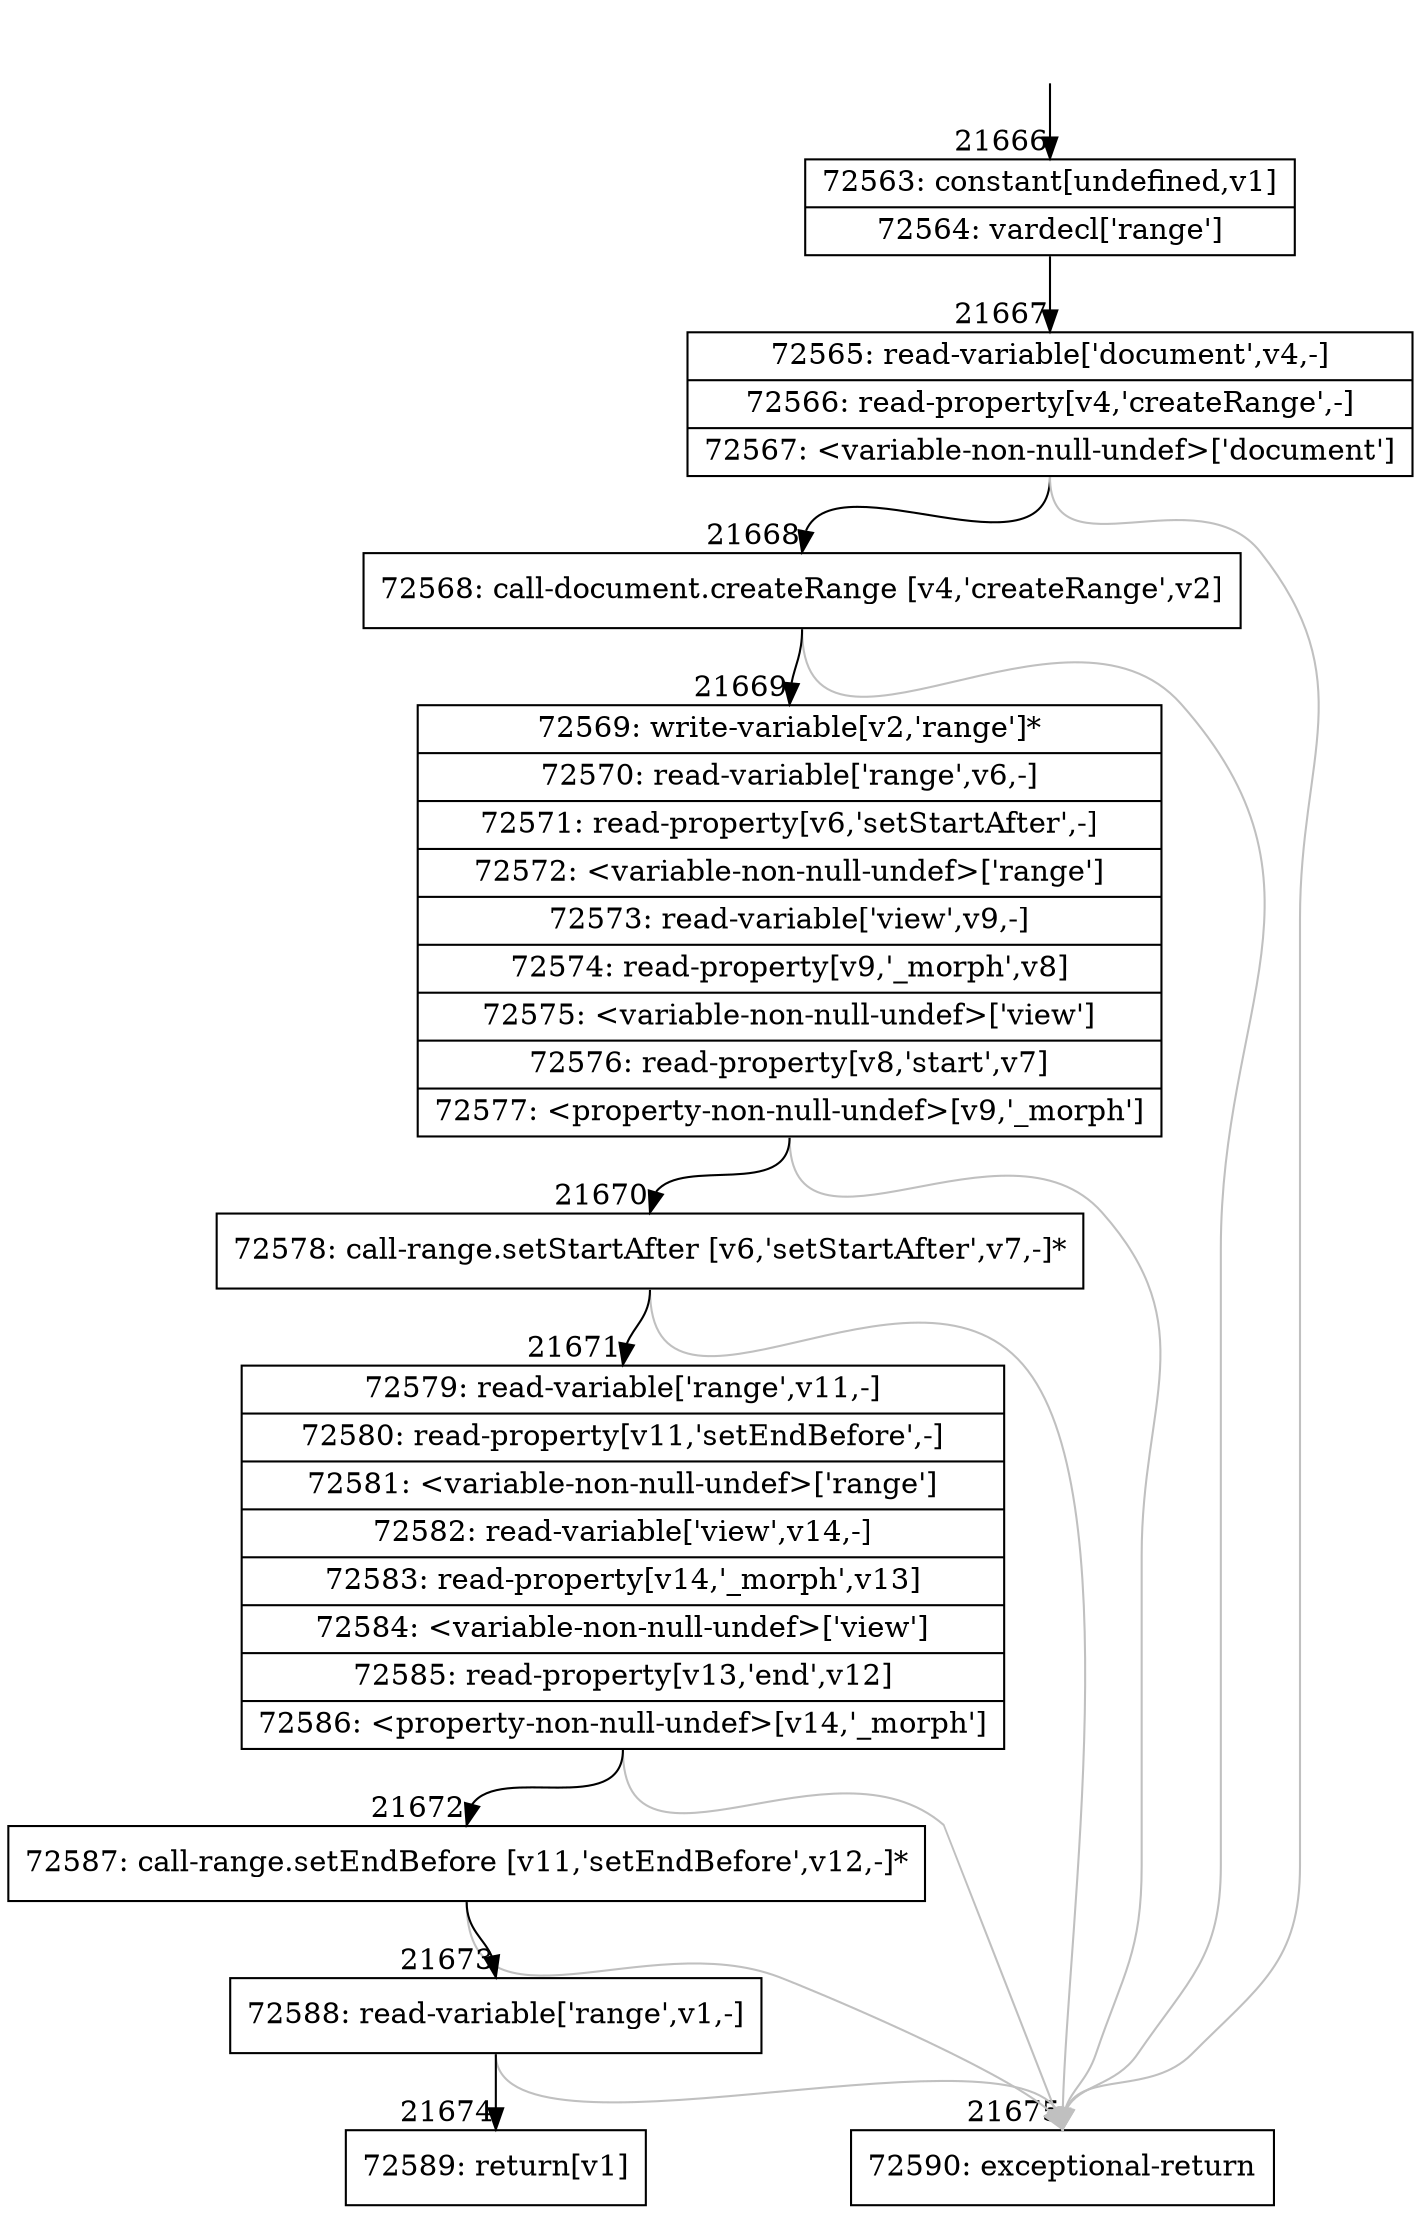 digraph {
rankdir="TD"
BB_entry1895[shape=none,label=""];
BB_entry1895 -> BB21666 [tailport=s, headport=n, headlabel="    21666"]
BB21666 [shape=record label="{72563: constant[undefined,v1]|72564: vardecl['range']}" ] 
BB21666 -> BB21667 [tailport=s, headport=n, headlabel="      21667"]
BB21667 [shape=record label="{72565: read-variable['document',v4,-]|72566: read-property[v4,'createRange',-]|72567: \<variable-non-null-undef\>['document']}" ] 
BB21667 -> BB21668 [tailport=s, headport=n, headlabel="      21668"]
BB21667 -> BB21675 [tailport=s, headport=n, color=gray, headlabel="      21675"]
BB21668 [shape=record label="{72568: call-document.createRange [v4,'createRange',v2]}" ] 
BB21668 -> BB21669 [tailport=s, headport=n, headlabel="      21669"]
BB21668 -> BB21675 [tailport=s, headport=n, color=gray]
BB21669 [shape=record label="{72569: write-variable[v2,'range']*|72570: read-variable['range',v6,-]|72571: read-property[v6,'setStartAfter',-]|72572: \<variable-non-null-undef\>['range']|72573: read-variable['view',v9,-]|72574: read-property[v9,'_morph',v8]|72575: \<variable-non-null-undef\>['view']|72576: read-property[v8,'start',v7]|72577: \<property-non-null-undef\>[v9,'_morph']}" ] 
BB21669 -> BB21670 [tailport=s, headport=n, headlabel="      21670"]
BB21669 -> BB21675 [tailport=s, headport=n, color=gray]
BB21670 [shape=record label="{72578: call-range.setStartAfter [v6,'setStartAfter',v7,-]*}" ] 
BB21670 -> BB21671 [tailport=s, headport=n, headlabel="      21671"]
BB21670 -> BB21675 [tailport=s, headport=n, color=gray]
BB21671 [shape=record label="{72579: read-variable['range',v11,-]|72580: read-property[v11,'setEndBefore',-]|72581: \<variable-non-null-undef\>['range']|72582: read-variable['view',v14,-]|72583: read-property[v14,'_morph',v13]|72584: \<variable-non-null-undef\>['view']|72585: read-property[v13,'end',v12]|72586: \<property-non-null-undef\>[v14,'_morph']}" ] 
BB21671 -> BB21672 [tailport=s, headport=n, headlabel="      21672"]
BB21671 -> BB21675 [tailport=s, headport=n, color=gray]
BB21672 [shape=record label="{72587: call-range.setEndBefore [v11,'setEndBefore',v12,-]*}" ] 
BB21672 -> BB21673 [tailport=s, headport=n, headlabel="      21673"]
BB21672 -> BB21675 [tailport=s, headport=n, color=gray]
BB21673 [shape=record label="{72588: read-variable['range',v1,-]}" ] 
BB21673 -> BB21674 [tailport=s, headport=n, headlabel="      21674"]
BB21673 -> BB21675 [tailport=s, headport=n, color=gray]
BB21674 [shape=record label="{72589: return[v1]}" ] 
BB21675 [shape=record label="{72590: exceptional-return}" ] 
//#$~ 40521
}
